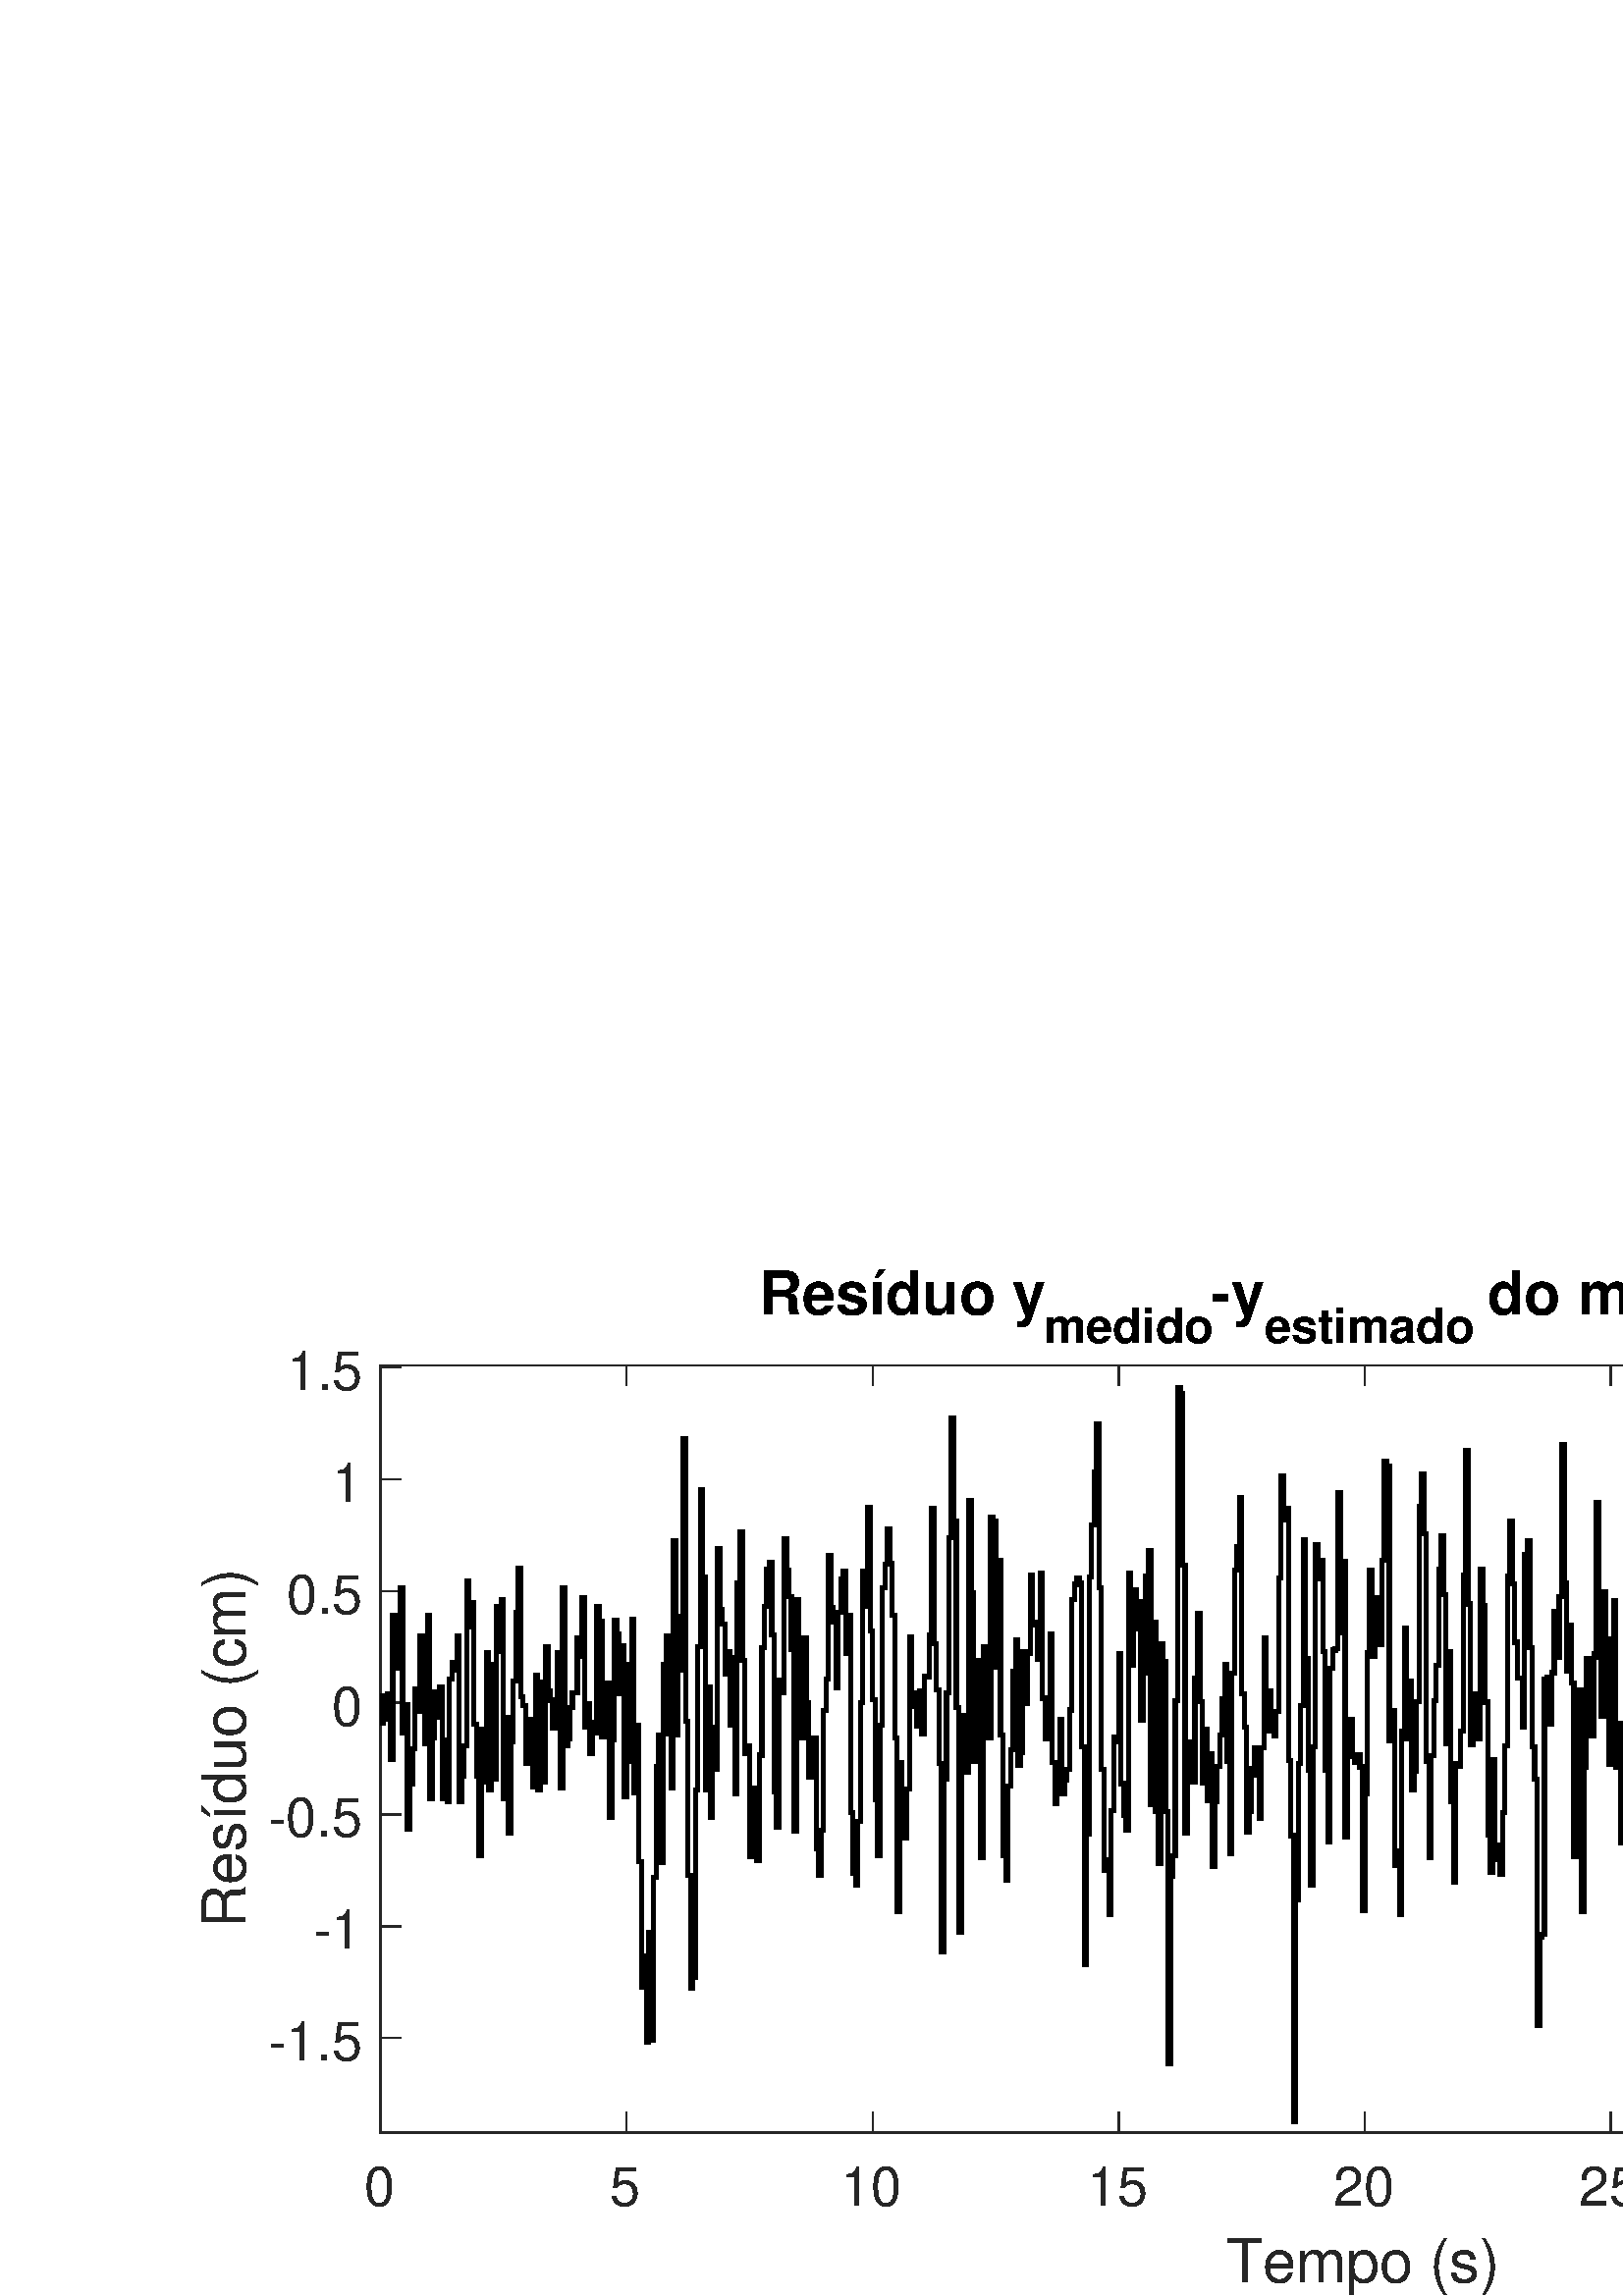 %!PS-Adobe-3.0 EPSF-3.0
%%Pages: (atend)
%%BoundingBox: 0 0 900 375
%%LanguageLevel: 3
%%EndComments
%%BeginProlog
%%BeginResource: procset (Apache XML Graphics Std ProcSet) 1.2 0
%%Version: 1.2 0
%%Copyright: (Copyright 2001-2003,2010 The Apache Software Foundation. License terms: http://www.apache.org/licenses/LICENSE-2.0)
/bd{bind def}bind def
/ld{load def}bd
/GR/grestore ld
/M/moveto ld
/LJ/setlinejoin ld
/C/curveto ld
/f/fill ld
/LW/setlinewidth ld
/GC/setgray ld
/t/show ld
/N/newpath ld
/CT/concat ld
/cp/closepath ld
/S/stroke ld
/L/lineto ld
/CC/setcmykcolor ld
/A/ashow ld
/GS/gsave ld
/RC/setrgbcolor ld
/RM/rmoveto ld
/ML/setmiterlimit ld
/re {4 2 roll M
1 index 0 rlineto
0 exch rlineto
neg 0 rlineto
cp } bd
/_ctm matrix def
/_tm matrix def
/BT { _ctm currentmatrix pop matrix _tm copy pop 0 0 moveto } bd
/ET { _ctm setmatrix } bd
/iTm { _ctm setmatrix _tm concat } bd
/Tm { _tm astore pop iTm 0 0 moveto } bd
/ux 0.0 def
/uy 0.0 def
/F {
  /Tp exch def
  /Tf exch def
  Tf findfont Tp scalefont setfont
  /cf Tf def  /cs Tp def
} bd
/ULS {currentpoint /uy exch def /ux exch def} bd
/ULE {
  /Tcx currentpoint pop def
  gsave
  newpath
  cf findfont cs scalefont dup
  /FontMatrix get 0 get /Ts exch def /FontInfo get dup
  /UnderlinePosition get Ts mul /To exch def
  /UnderlineThickness get Ts mul /Tt exch def
  ux uy To add moveto  Tcx uy To add lineto
  Tt setlinewidth stroke
  grestore
} bd
/OLE {
  /Tcx currentpoint pop def
  gsave
  newpath
  cf findfont cs scalefont dup
  /FontMatrix get 0 get /Ts exch def /FontInfo get dup
  /UnderlinePosition get Ts mul /To exch def
  /UnderlineThickness get Ts mul /Tt exch def
  ux uy To add cs add moveto Tcx uy To add cs add lineto
  Tt setlinewidth stroke
  grestore
} bd
/SOE {
  /Tcx currentpoint pop def
  gsave
  newpath
  cf findfont cs scalefont dup
  /FontMatrix get 0 get /Ts exch def /FontInfo get dup
  /UnderlinePosition get Ts mul /To exch def
  /UnderlineThickness get Ts mul /Tt exch def
  ux uy To add cs 10 mul 26 idiv add moveto Tcx uy To add cs 10 mul 26 idiv add lineto
  Tt setlinewidth stroke
  grestore
} bd
/QT {
/Y22 exch store
/X22 exch store
/Y21 exch store
/X21 exch store
currentpoint
/Y21 load 2 mul add 3 div exch
/X21 load 2 mul add 3 div exch
/X21 load 2 mul /X22 load add 3 div
/Y21 load 2 mul /Y22 load add 3 div
/X22 load /Y22 load curveto
} bd
/SSPD {
dup length /d exch dict def
{
/v exch def
/k exch def
currentpagedevice k known {
/cpdv currentpagedevice k get def
v cpdv ne {
/upd false def
/nullv v type /nulltype eq def
/nullcpdv cpdv type /nulltype eq def
nullv nullcpdv or
{
/upd true def
} {
/sametype v type cpdv type eq def
sametype {
v type /arraytype eq {
/vlen v length def
/cpdvlen cpdv length def
vlen cpdvlen eq {
0 1 vlen 1 sub {
/i exch def
/obj v i get def
/cpdobj cpdv i get def
obj cpdobj ne {
/upd true def
exit
} if
} for
} {
/upd true def
} ifelse
} {
v type /dicttype eq {
v {
/dv exch def
/dk exch def
/cpddv cpdv dk get def
dv cpddv ne {
/upd true def
exit
} if
} forall
} {
/upd true def
} ifelse
} ifelse
} if
} ifelse
upd true eq {
d k v put
} if
} if
} if
} forall
d length 0 gt {
d setpagedevice
} if
} bd
/RE { % /NewFontName [NewEncodingArray] /FontName RE -
  findfont dup length dict begin
  {
    1 index /FID ne
    {def} {pop pop} ifelse
  } forall
  /Encoding exch def
  /FontName 1 index def
  currentdict definefont pop
  end
} bind def
%%EndResource
%%BeginResource: procset (Apache XML Graphics EPS ProcSet) 1.0 0
%%Version: 1.0 0
%%Copyright: (Copyright 2002-2003 The Apache Software Foundation. License terms: http://www.apache.org/licenses/LICENSE-2.0)
/BeginEPSF { %def
/b4_Inc_state save def         % Save state for cleanup
/dict_count countdictstack def % Count objects on dict stack
/op_count count 1 sub def      % Count objects on operand stack
userdict begin                 % Push userdict on dict stack
/showpage { } def              % Redefine showpage, { } = null proc
0 setgray 0 setlinecap         % Prepare graphics state
1 setlinewidth 0 setlinejoin
10 setmiterlimit [ ] 0 setdash newpath
/languagelevel where           % If level not equal to 1 then
{pop languagelevel             % set strokeadjust and
1 ne                           % overprint to their defaults.
{false setstrokeadjust false setoverprint
} if
} if
} bd
/EndEPSF { %def
count op_count sub {pop} repeat            % Clean up stacks
countdictstack dict_count sub {end} repeat
b4_Inc_state restore
} bd
%%EndResource
%FOPBeginFontDict
%%IncludeResource: font Courier-Bold
%%IncludeResource: font Helvetica
%%IncludeResource: font Courier-BoldOblique
%%IncludeResource: font Courier-Oblique
%%IncludeResource: font Times-Roman
%%IncludeResource: font Helvetica-BoldOblique
%%IncludeResource: font Helvetica-Bold
%%IncludeResource: font Helvetica-Oblique
%%IncludeResource: font Times-BoldItalic
%%IncludeResource: font Courier
%%IncludeResource: font Times-Italic
%%IncludeResource: font Times-Bold
%%IncludeResource: font Symbol
%%IncludeResource: font ZapfDingbats
%FOPEndFontDict
%%BeginResource: encoding WinAnsiEncoding
/WinAnsiEncoding [
/.notdef /.notdef /.notdef /.notdef /.notdef
/.notdef /.notdef /.notdef /.notdef /.notdef
/.notdef /.notdef /.notdef /.notdef /.notdef
/.notdef /.notdef /.notdef /.notdef /.notdef
/.notdef /.notdef /.notdef /.notdef /.notdef
/.notdef /.notdef /.notdef /.notdef /.notdef
/.notdef /.notdef /space /exclam /quotedbl
/numbersign /dollar /percent /ampersand /quotesingle
/parenleft /parenright /asterisk /plus /comma
/hyphen /period /slash /zero /one
/two /three /four /five /six
/seven /eight /nine /colon /semicolon
/less /equal /greater /question /at
/A /B /C /D /E
/F /G /H /I /J
/K /L /M /N /O
/P /Q /R /S /T
/U /V /W /X /Y
/Z /bracketleft /backslash /bracketright /asciicircum
/underscore /quoteleft /a /b /c
/d /e /f /g /h
/i /j /k /l /m
/n /o /p /q /r
/s /t /u /v /w
/x /y /z /braceleft /bar
/braceright /asciitilde /bullet /Euro /bullet
/quotesinglbase /florin /quotedblbase /ellipsis /dagger
/daggerdbl /circumflex /perthousand /Scaron /guilsinglleft
/OE /bullet /Zcaron /bullet /bullet
/quoteleft /quoteright /quotedblleft /quotedblright /bullet
/endash /emdash /asciitilde /trademark /scaron
/guilsinglright /oe /bullet /zcaron /Ydieresis
/space /exclamdown /cent /sterling /currency
/yen /brokenbar /section /dieresis /copyright
/ordfeminine /guillemotleft /logicalnot /sfthyphen /registered
/macron /degree /plusminus /twosuperior /threesuperior
/acute /mu /paragraph /middot /cedilla
/onesuperior /ordmasculine /guillemotright /onequarter /onehalf
/threequarters /questiondown /Agrave /Aacute /Acircumflex
/Atilde /Adieresis /Aring /AE /Ccedilla
/Egrave /Eacute /Ecircumflex /Edieresis /Igrave
/Iacute /Icircumflex /Idieresis /Eth /Ntilde
/Ograve /Oacute /Ocircumflex /Otilde /Odieresis
/multiply /Oslash /Ugrave /Uacute /Ucircumflex
/Udieresis /Yacute /Thorn /germandbls /agrave
/aacute /acircumflex /atilde /adieresis /aring
/ae /ccedilla /egrave /eacute /ecircumflex
/edieresis /igrave /iacute /icircumflex /idieresis
/eth /ntilde /ograve /oacute /ocircumflex
/otilde /odieresis /divide /oslash /ugrave
/uacute /ucircumflex /udieresis /yacute /thorn
/ydieresis
] def
%%EndResource
%FOPBeginFontReencode
/Courier-Bold findfont
dup length dict begin
  {1 index /FID ne {def} {pop pop} ifelse} forall
  /Encoding WinAnsiEncoding def
  currentdict
end
/Courier-Bold exch definefont pop
/Helvetica findfont
dup length dict begin
  {1 index /FID ne {def} {pop pop} ifelse} forall
  /Encoding WinAnsiEncoding def
  currentdict
end
/Helvetica exch definefont pop
/Courier-BoldOblique findfont
dup length dict begin
  {1 index /FID ne {def} {pop pop} ifelse} forall
  /Encoding WinAnsiEncoding def
  currentdict
end
/Courier-BoldOblique exch definefont pop
/Courier-Oblique findfont
dup length dict begin
  {1 index /FID ne {def} {pop pop} ifelse} forall
  /Encoding WinAnsiEncoding def
  currentdict
end
/Courier-Oblique exch definefont pop
/Times-Roman findfont
dup length dict begin
  {1 index /FID ne {def} {pop pop} ifelse} forall
  /Encoding WinAnsiEncoding def
  currentdict
end
/Times-Roman exch definefont pop
/Helvetica-BoldOblique findfont
dup length dict begin
  {1 index /FID ne {def} {pop pop} ifelse} forall
  /Encoding WinAnsiEncoding def
  currentdict
end
/Helvetica-BoldOblique exch definefont pop
/Helvetica-Bold findfont
dup length dict begin
  {1 index /FID ne {def} {pop pop} ifelse} forall
  /Encoding WinAnsiEncoding def
  currentdict
end
/Helvetica-Bold exch definefont pop
/Helvetica-Oblique findfont
dup length dict begin
  {1 index /FID ne {def} {pop pop} ifelse} forall
  /Encoding WinAnsiEncoding def
  currentdict
end
/Helvetica-Oblique exch definefont pop
/Times-BoldItalic findfont
dup length dict begin
  {1 index /FID ne {def} {pop pop} ifelse} forall
  /Encoding WinAnsiEncoding def
  currentdict
end
/Times-BoldItalic exch definefont pop
/Courier findfont
dup length dict begin
  {1 index /FID ne {def} {pop pop} ifelse} forall
  /Encoding WinAnsiEncoding def
  currentdict
end
/Courier exch definefont pop
/Times-Italic findfont
dup length dict begin
  {1 index /FID ne {def} {pop pop} ifelse} forall
  /Encoding WinAnsiEncoding def
  currentdict
end
/Times-Italic exch definefont pop
/Times-Bold findfont
dup length dict begin
  {1 index /FID ne {def} {pop pop} ifelse} forall
  /Encoding WinAnsiEncoding def
  currentdict
end
/Times-Bold exch definefont pop
%FOPEndFontReencode
%%EndProlog
%%Page: 1 1
%%PageBoundingBox: 0 0 900 375
%%BeginPageSetup
[1 0 0 -1 0 375] CT
%%EndPageSetup
GS
[0.75 0 0 0.75 0 0] CT
1 GC
N
0 0 1200 500 re
f
GR
GS
[0.75 0 0 0.75 0 0] CT
1 GC
N
0 0 1200 500 re
f
GR
GS
[0.75 0 0 0.75 0 0] CT
1 GC
N
186 420 M
1146 420 L
1146 45 L
186 45 L
cp
f
GR
GS
[0.75 0 0 0.75 0 0] CT
0.149 GC
2 setlinecap
1 LJ
0.667 LW
N
186 420 M
1146 420 L
S
GR
GS
[0.75 0 0 0.75 0 0] CT
0.149 GC
2 setlinecap
1 LJ
0.667 LW
N
186 45 M
1146 45 L
S
GR
GS
[0.75 0 0 0.75 0 0] CT
0.149 GC
2 setlinecap
1 LJ
0.667 LW
N
186 420 M
186 410.4 L
S
GR
GS
[0.75 0 0 0.75 0 0] CT
0.149 GC
2 setlinecap
1 LJ
0.667 LW
N
306.301 420 M
306.301 410.4 L
S
GR
GS
[0.75 0 0 0.75 0 0] CT
0.149 GC
2 setlinecap
1 LJ
0.667 LW
N
426.602 420 M
426.602 410.4 L
S
GR
GS
[0.75 0 0 0.75 0 0] CT
0.149 GC
2 setlinecap
1 LJ
0.667 LW
N
546.902 420 M
546.902 410.4 L
S
GR
GS
[0.75 0 0 0.75 0 0] CT
0.149 GC
2 setlinecap
1 LJ
0.667 LW
N
667.203 420 M
667.203 410.4 L
S
GR
GS
[0.75 0 0 0.75 0 0] CT
0.149 GC
2 setlinecap
1 LJ
0.667 LW
N
787.504 420 M
787.504 410.4 L
S
GR
GS
[0.75 0 0 0.75 0 0] CT
0.149 GC
2 setlinecap
1 LJ
0.667 LW
N
907.805 420 M
907.805 410.4 L
S
GR
GS
[0.75 0 0 0.75 0 0] CT
0.149 GC
2 setlinecap
1 LJ
0.667 LW
N
1028.105 420 M
1028.105 410.4 L
S
GR
GS
[0.75 0 0 0.75 0 0] CT
0.149 GC
2 setlinecap
1 LJ
0.667 LW
N
186 45 M
186 54.6 L
S
GR
GS
[0.75 0 0 0.75 0 0] CT
0.149 GC
2 setlinecap
1 LJ
0.667 LW
N
306.301 45 M
306.301 54.6 L
S
GR
GS
[0.75 0 0 0.75 0 0] CT
0.149 GC
2 setlinecap
1 LJ
0.667 LW
N
426.602 45 M
426.602 54.6 L
S
GR
GS
[0.75 0 0 0.75 0 0] CT
0.149 GC
2 setlinecap
1 LJ
0.667 LW
N
546.902 45 M
546.902 54.6 L
S
GR
GS
[0.75 0 0 0.75 0 0] CT
0.149 GC
2 setlinecap
1 LJ
0.667 LW
N
667.203 45 M
667.203 54.6 L
S
GR
GS
[0.75 0 0 0.75 0 0] CT
0.149 GC
2 setlinecap
1 LJ
0.667 LW
N
787.504 45 M
787.504 54.6 L
S
GR
GS
[0.75 0 0 0.75 0 0] CT
0.149 GC
2 setlinecap
1 LJ
0.667 LW
N
907.805 45 M
907.805 54.6 L
S
GR
GS
[0.75 0 0 0.75 0 0] CT
0.149 GC
2 setlinecap
1 LJ
0.667 LW
N
1028.105 45 M
1028.105 54.6 L
S
GR
GS
[0.75 0 0 0.75 139.5 321] CT
0.149 GC
/Helvetica 26.667 F
GS
[1 0 0 1 0 0] CT
-8 28 moveto 
1 -1 scale
(0) t 
GR
GR
GS
[0.75 0 0 0.75 229.726 321] CT
0.149 GC
/Helvetica 26.667 F
GS
[1 0 0 1 0 0] CT
-8 28 moveto 
1 -1 scale
(5) t 
GR
GR
GS
[0.75 0 0 0.75 319.951 321] CT
0.149 GC
/Helvetica 26.667 F
GS
[1 0 0 1 0 0] CT
-15.5 28 moveto 
1 -1 scale
(10) t 
GR
GR
GS
[0.75 0 0 0.75 410.177 321] CT
0.149 GC
/Helvetica 26.667 F
GS
[1 0 0 1 0 0] CT
-15.5 28 moveto 
1 -1 scale
(15) t 
GR
GR
GS
[0.75 0 0 0.75 500.402 321] CT
0.149 GC
/Helvetica 26.667 F
GS
[1 0 0 1 0 0] CT
-15.5 28 moveto 
1 -1 scale
(20) t 
GR
GR
GS
[0.75 0 0 0.75 590.628 321] CT
0.149 GC
/Helvetica 26.667 F
GS
[1 0 0 1 0 0] CT
-15.5 28 moveto 
1 -1 scale
(25) t 
GR
GR
GS
[0.75 0 0 0.75 680.853 321] CT
0.149 GC
/Helvetica 26.667 F
GS
[1 0 0 1 0 0] CT
-15.5 28 moveto 
1 -1 scale
(30) t 
GR
GR
GS
[0.75 0 0 0.75 771.079 321] CT
0.149 GC
/Helvetica 26.667 F
GS
[1 0 0 1 0 0] CT
-15.5 28 moveto 
1 -1 scale
(35) t 
GR
GR
GS
[0.75 0 0 0.75 499.5 347.5] CT
0.149 GC
/Helvetica 29.333 F
GS
[1 0 0 1 0 0] CT
-66.5 30 moveto 
1 -1 scale
(Tempo \(s\)) t 
GR
GR
GS
[0.75 0 0 0.75 0 0] CT
0.149 GC
2 setlinecap
1 LJ
0.667 LW
N
186 420 M
186 45 L
S
GR
GS
[0.75 0 0 0.75 0 0] CT
0.149 GC
2 setlinecap
1 LJ
0.667 LW
N
1146 420 M
1146 45 L
S
GR
GS
[0.75 0 0 0.75 0 0] CT
0.149 GC
2 setlinecap
1 LJ
0.667 LW
N
186 373.857 M
195.6 373.857 L
S
GR
GS
[0.75 0 0 0.75 0 0] CT
0.149 GC
2 setlinecap
1 LJ
0.667 LW
N
186 319.214 M
195.6 319.214 L
S
GR
GS
[0.75 0 0 0.75 0 0] CT
0.149 GC
2 setlinecap
1 LJ
0.667 LW
N
186 264.572 M
195.6 264.572 L
S
GR
GS
[0.75 0 0 0.75 0 0] CT
0.149 GC
2 setlinecap
1 LJ
0.667 LW
N
186 209.929 M
195.6 209.929 L
S
GR
GS
[0.75 0 0 0.75 0 0] CT
0.149 GC
2 setlinecap
1 LJ
0.667 LW
N
186 155.286 M
195.6 155.286 L
S
GR
GS
[0.75 0 0 0.75 0 0] CT
0.149 GC
2 setlinecap
1 LJ
0.667 LW
N
186 100.643 M
195.6 100.643 L
S
GR
GS
[0.75 0 0 0.75 0 0] CT
0.149 GC
2 setlinecap
1 LJ
0.667 LW
N
186 46 M
195.6 46 L
S
GR
GS
[0.75 0 0 0.75 0 0] CT
0.149 GC
2 setlinecap
1 LJ
0.667 LW
N
1146 373.857 M
1136.4 373.857 L
S
GR
GS
[0.75 0 0 0.75 0 0] CT
0.149 GC
2 setlinecap
1 LJ
0.667 LW
N
1146 319.214 M
1136.4 319.214 L
S
GR
GS
[0.75 0 0 0.75 0 0] CT
0.149 GC
2 setlinecap
1 LJ
0.667 LW
N
1146 264.572 M
1136.4 264.572 L
S
GR
GS
[0.75 0 0 0.75 0 0] CT
0.149 GC
2 setlinecap
1 LJ
0.667 LW
N
1146 209.929 M
1136.4 209.929 L
S
GR
GS
[0.75 0 0 0.75 0 0] CT
0.149 GC
2 setlinecap
1 LJ
0.667 LW
N
1146 155.286 M
1136.4 155.286 L
S
GR
GS
[0.75 0 0 0.75 0 0] CT
0.149 GC
2 setlinecap
1 LJ
0.667 LW
N
1146 100.643 M
1136.4 100.643 L
S
GR
GS
[0.75 0 0 0.75 0 0] CT
0.149 GC
2 setlinecap
1 LJ
0.667 LW
N
1146 46 M
1136.4 46 L
S
GR
GS
[0.75 0 0 0.75 133.5 280.393] CT
0.149 GC
/Helvetica 26.667 F
GS
[1 0 0 1 0 0] CT
-47 11 moveto 
1 -1 scale
(-1.5) t 
GR
GR
GS
[0.75 0 0 0.75 133.5 239.411] CT
0.149 GC
/Helvetica 26.667 F
GS
[1 0 0 1 0 0] CT
-25 11 moveto 
1 -1 scale
(-1) t 
GR
GR
GS
[0.75 0 0 0.75 133.5 198.429] CT
0.149 GC
/Helvetica 26.667 F
GS
[1 0 0 1 0 0] CT
-47 11 moveto 
1 -1 scale
(-0.5) t 
GR
GR
GS
[0.75 0 0 0.75 133.5 157.446] CT
0.149 GC
/Helvetica 26.667 F
GS
[1 0 0 1 0 0] CT
-16 11 moveto 
1 -1 scale
(0) t 
GR
GR
GS
[0.75 0 0 0.75 133.5 116.464] CT
0.149 GC
/Helvetica 26.667 F
GS
[1 0 0 1 0 0] CT
-38 11 moveto 
1 -1 scale
(0.5) t 
GR
GR
GS
[0.75 0 0 0.75 133.5 75.482] CT
0.149 GC
/Helvetica 26.667 F
GS
[1 0 0 1 0 0] CT
-16 11 moveto 
1 -1 scale
(1) t 
GR
GR
GS
[0.75 0 0 0.75 133.5 34.5] CT
0.149 GC
/Helvetica 26.667 F
GS
[1 0 0 1 0 0] CT
-38 11 moveto 
1 -1 scale
(1.5) t 
GR
GR
GS
[0 -0.75 0.75 0 95.25 174.375] CT
0.149 GC
/Helvetica 29.333 F
GS
[1 0 0 1 0 0] CT
-87.5 -7 moveto 
1 -1 scale
(Res\355duo \(cm\)) t 
GR
GR
GS
[0.75 0 0 0.75 278.25 15] CT
/Helvetica-Bold 29.333 F
GS
[1 0 0 1 0 0] CT
0 0 moveto 
1 -1 scale
(Res\355duo y) t 
GR
GR
GS
[0.75 0 0 0.75 382.5 25.5] CT
/Helvetica-Bold 23.467 F
GS
[1 0 0 1 0 0] CT
0 0 moveto 
1 -1 scale
(medido) t 
GR
GR
GS
[0.75 0 0 0.75 444 15] CT
/Helvetica-Bold 29.333 F
GS
[1 0 0 1 0 0] CT
0 0 moveto 
1 -1 scale
(-y) t 
GR
GR
GS
[0.75 0 0 0.75 463.5 25.5] CT
/Helvetica-Bold 23.467 F
GS
[1 0 0 1 0 0] CT
0 0 moveto 
1 -1 scale
(estimado) t 
GR
GR
GS
[0.75 0 0 0.75 539.25 15] CT
/Helvetica-Bold 29.333 F
GS
[1 0 0 1 0 0] CT
0 0 moveto 
1 -1 scale
( do modelo ARX2) t 
GR
GR
GS
[0.75 0 0 0.75 0 0] CT
10.0 ML
2 LW
N
186 219.856 M
187.203 219.856 L
187.203 206.534 L
188.406 206.534 L
188.406 217.767 L
189.609 217.767 L
189.609 205.751 L
190.812 205.751 L
190.812 237.661 L
192.015 237.661 L
192.015 166.935 L
193.218 166.935 L
193.218 193.153 L
194.421 193.153 L
194.421 192.608 L
195.624 192.608 L
195.624 153.902 L
196.827 153.902 L
196.827 224.704 L
198.03 224.704 L
198.03 210.925 L
199.233 210.925 L
199.233 271.518 L
200.436 271.518 L
200.436 249.762 L
201.639 249.762 L
201.639 232.237 L
202.842 232.237 L
202.842 203.016 L
204.045 203.016 L
204.045 214.109 L
205.248 214.109 L
205.248 177.002 L
206.451 177.002 L
206.451 189.78 L
207.654 189.78 L
207.654 229.753 L
208.857 229.753 L
208.857 167.041 L
210.06 167.041 L
210.06 256.834 L
211.263 256.834 L
211.263 227.012 L
212.466 227.012 L
212.466 204.481 L
213.669 204.481 L
213.669 217.053 L
214.872 217.053 L
214.872 202.322 L
216.075 202.322 L
216.075 256.891 L
217.278 256.891 L
217.278 227.932 L
218.481 227.932 L
218.481 258.512 L
219.684 258.512 L
219.684 198.271 L
220.887 198.271 L
220.887 190.332 L
222.09 190.332 L
222.09 193.92 L
223.293 193.92 L
223.293 177.097 L
224.496 177.097 L
224.496 258.095 L
225.699 258.095 L
225.699 245.741 L
226.902 245.741 L
226.902 230.766 L
228.105 230.766 L
228.105 150.524 L
229.308 150.524 L
229.308 172.695 L
230.511 172.695 L
230.511 160.981 L
231.714 160.981 L
231.714 220.522 L
232.917 220.522 L
232.917 246.004 L
234.12 246.004 L
234.12 284.829 L
235.323 284.829 L
235.323 222.806 L
236.526 222.806 L
236.526 248.876 L
237.729 248.876 L
237.729 185.477 L
238.932 185.477 L
238.932 252.364 L
240.135 252.364 L
240.135 191.072 L
241.338 191.072 L
241.338 247.204 L
242.541 247.204 L
242.541 162.856 L
243.744 162.856 L
243.744 184.769 L
244.947 184.769 L
244.947 159.422 L
246.15 159.422 L
246.15 257.04 L
247.353 257.04 L
247.353 216.88 L
248.556 216.88 L
248.556 273.655 L
249.759 273.655 L
249.759 229.221 L
250.962 229.221 L
250.962 199.19 L
252.165 199.19 L
252.165 165.517 L
253.368 165.517 L
253.368 144.134 L
254.571 144.134 L
254.571 207.013 L
255.774 207.013 L
255.774 211.323 L
256.977 211.323 L
256.977 239.751 L
258.18 239.751 L
258.18 238.347 L
259.383 238.347 L
259.383 217.98 L
260.586 217.98 L
260.586 251.236 L
261.789 251.236 L
261.789 196.677 L
262.992 196.677 L
262.992 252.615 L
264.195 252.615 L
264.195 199.945 L
265.398 199.945 L
265.398 248.595 L
266.602 248.595 L
266.602 182.307 L
267.805 182.307 L
267.805 203.968 L
269.008 203.968 L
269.008 208.615 L
270.211 208.615 L
270.211 222.425 L
271.414 222.425 L
271.414 216.608 L
272.617 216.608 L
272.617 185.479 L
273.82 185.479 L
273.82 251.326 L
275.023 251.326 L
275.023 153.726 L
276.226 153.726 L
276.226 230.889 L
277.429 230.889 L
277.429 227.574 L
278.632 227.574 L
278.632 212.102 L
279.835 212.102 L
279.835 204.969 L
281.038 204.969 L
281.038 205.046 L
282.241 205.046 L
282.241 178.193 L
283.444 178.193 L
283.444 187.423 L
284.647 187.423 L
284.647 158.291 L
285.85 158.291 L
285.85 221.917 L
287.053 221.917 L
287.053 210.477 L
288.256 210.477 L
288.256 234.657 L
289.459 234.657 L
289.459 219.617 L
290.662 219.617 L
290.662 224.46 L
291.865 224.46 L
291.865 162.851 L
293.068 162.851 L
293.068 170.055 L
294.271 170.055 L
294.271 226.752 L
295.474 226.752 L
295.474 221.936 L
296.677 221.936 L
296.677 200.225 L
297.88 200.225 L
297.88 266.092 L
299.083 266.092 L
299.083 227.829 L
300.286 227.829 L
300.286 169.513 L
301.489 169.513 L
301.489 176.266 L
302.692 176.266 L
302.692 205.467 L
303.895 205.467 L
303.895 181.832 L
305.098 181.832 L
305.098 255.71 L
306.301 255.71 L
306.301 238.673 L
307.504 238.673 L
307.504 191.161 L
308.707 191.161 L
308.707 169.154 L
309.91 169.154 L
309.91 253.748 L
311.113 253.748 L
311.113 220.742 L
312.316 220.742 L
312.316 287.593 L
313.519 287.593 L
313.519 349.1 L
314.722 349.1 L
314.722 333.482 L
315.925 333.482 L
315.925 375.65 L
317.128 375.65 L
317.128 322.144 L
318.331 322.144 L
318.331 374.704 L
319.534 374.704 L
319.534 295.175 L
320.737 295.175 L
320.737 240.912 L
321.94 240.912 L
321.94 225.774 L
323.143 225.774 L
323.143 288.152 L
324.346 288.152 L
324.346 191.212 L
325.549 191.212 L
325.549 177.304 L
326.752 177.304 L
326.752 225.337 L
327.955 225.337 L
327.955 251.73 L
329.158 251.73 L
329.158 130.518 L
330.361 130.518 L
330.361 225.73 L
331.564 225.73 L
331.564 193.852 L
332.767 193.852 L
332.767 167.74 L
333.97 167.74 L
333.97 80.626 L
335.173 80.626 L
335.173 218.98 L
336.376 218.98 L
336.376 294.279 L
337.579 294.279 L
337.579 349.432 L
338.782 349.432 L
338.782 344.238 L
339.985 344.238 L
339.985 252.629 L
341.188 252.629 L
341.188 182.604 L
342.391 182.604 L
342.391 105.503 L
343.594 105.503 L
343.594 148.676 L
344.797 148.676 L
344.797 252.494 L
346 252.494 L
346 202.037 L
347.203 202.037 L
347.203 265.869 L
348.406 265.869 L
348.406 222.055 L
349.609 222.055 L
349.609 242.442 L
350.812 242.442 L
350.812 134.617 L
352.015 134.617 L
352.015 164.265 L
353.218 164.265 L
353.218 171.54 L
354.421 171.54 L
354.421 195.823 L
355.624 195.823 L
355.624 184.709 L
356.827 184.709 L
356.827 220.902 L
358.03 220.902 L
358.03 187.635 L
359.233 187.635 L
359.233 254.254 L
360.436 254.254 L
360.436 151.183 L
361.639 151.183 L
361.639 126.294 L
362.842 126.294 L
362.842 189.003 L
364.045 189.003 L
364.045 234.946 L
365.248 234.946 L
365.248 231.146 L
366.451 231.146 L
366.451 285.116 L
367.654 285.116 L
367.654 251.589 L
368.857 251.589 L
368.857 263.487 L
370.06 263.487 L
370.06 287.182 L
371.263 287.182 L
371.263 235.518 L
372.466 235.518 L
372.466 182.771 L
373.669 182.771 L
373.669 162.621 L
374.872 162.621 L
374.872 144.505 L
376.075 144.505 L
376.075 141.211 L
377.278 141.211 L
377.278 176.742 L
378.481 176.742 L
378.481 253.318 L
379.684 253.318 L
379.684 270.56 L
380.887 270.56 L
380.887 198.785 L
382.09 198.785 L
382.09 204.915 L
383.293 204.915 L
383.293 129.787 L
384.496 129.787 L
384.496 145.199 L
385.699 145.199 L
385.699 158.167 L
386.902 158.167 L
386.902 183.86 L
388.105 183.86 L
388.105 272.822 L
389.308 272.822 L
389.308 159.445 L
390.511 159.445 L
390.511 198.557 L
391.714 198.557 L
391.714 227.178 L
392.917 227.178 L
392.917 177.986 L
394.12 177.986 L
394.12 210.117 L
395.323 210.117 L
395.323 246.175 L
396.526 246.175 L
396.526 243.205 L
397.729 243.205 L
397.729 227.372 L
398.932 227.372 L
398.932 281.093 L
400.135 281.093 L
400.135 294.231 L
401.338 294.231 L
401.338 272.084 L
402.541 272.084 L
402.541 213.844 L
403.744 213.844 L
403.744 198.488 L
404.947 198.488 L
404.947 137.705 L
406.15 137.705 L
406.15 163.289 L
407.353 163.289 L
407.353 170.442 L
408.556 170.442 L
408.556 202.4 L
409.759 202.4 L
409.759 165.807 L
410.962 165.807 L
410.962 149.451 L
412.165 149.451 L
412.165 145.765 L
413.368 145.765 L
413.368 185.714 L
414.571 185.714 L
414.571 166.951 L
415.774 166.951 L
415.774 263.626 L
416.977 263.626 L
416.977 293.14 L
418.18 293.14 L
418.18 299.207 L
419.383 299.207 L
419.383 268.067 L
420.586 268.067 L
420.586 209.662 L
421.789 209.662 L
421.789 145.712 L
422.992 145.712 L
422.992 162.913 L
424.195 162.913 L
424.195 114.336 L
425.398 114.336 L
425.398 174.991 L
426.602 174.991 L
426.602 208.483 L
427.805 208.483 L
427.805 257.497 L
429.008 257.497 L
429.008 284.653 L
430.211 284.653 L
430.211 220.681 L
431.414 220.681 L
431.414 153.666 L
432.617 153.666 L
432.617 142.359 L
433.82 142.359 L
433.82 124.864 L
435.023 124.864 L
435.023 141.494 L
436.226 141.494 L
436.226 167.182 L
437.429 167.182 L
437.429 227.116 L
438.632 227.116 L
438.632 312.085 L
439.835 312.085 L
439.835 239.336 L
441.038 239.336 L
441.038 263.903 L
442.241 263.903 L
442.241 276.266 L
443.444 276.266 L
443.444 251.993 L
444.647 251.993 L
444.647 177.529 L
445.85 177.529 L
445.85 211.78 L
447.053 211.78 L
447.053 205.021 L
448.256 205.021 L
448.256 221.082 L
449.459 221.082 L
449.459 204.237 L
450.662 204.237 L
450.662 224.954 L
451.865 224.954 L
451.865 197.073 L
453.068 197.073 L
453.068 197.336 L
454.271 197.336 L
454.271 176.906 L
455.474 176.906 L
455.474 114.779 L
456.677 114.779 L
456.677 180.937 L
457.88 180.937 L
457.88 203.72 L
459.083 203.72 L
459.083 239.604 L
460.286 239.604 L
460.286 331.567 L
461.489 331.567 L
461.489 247.033 L
462.692 247.033 L
462.692 205.203 L
463.895 205.203 L
463.895 129.185 L
465.098 129.185 L
465.098 70.852 L
466.301 70.852 L
466.301 121.083 L
467.504 121.083 L
467.504 212.427 L
468.707 212.427 L
468.707 322.319 L
469.91 322.319 L
469.91 223.454 L
471.113 223.454 L
471.113 216.225 L
472.316 216.225 L
472.316 244.051 L
473.519 244.051 L
473.519 111.116 L
474.722 111.116 L
474.722 156.181 L
475.925 156.181 L
475.925 238.835 L
477.128 238.835 L
477.128 189.124 L
478.331 189.124 L
478.331 201.413 L
479.534 201.413 L
479.534 285.643 L
480.737 285.643 L
480.737 182.419 L
481.94 182.419 L
481.94 219.757 L
483.143 219.757 L
483.143 227.301 L
484.346 227.301 L
484.346 119.324 L
485.549 119.324 L
485.549 121.227 L
486.752 121.227 L
486.752 192.402 L
487.955 192.402 L
487.955 140.447 L
489.158 140.447 L
489.158 225.826 L
490.361 225.826 L
490.361 284.702 L
491.564 284.702 L
491.564 296.904 L
492.767 296.904 L
492.767 250.449 L
493.97 250.449 L
493.97 232.781 L
495.173 232.781 L
495.173 194.705 L
496.376 194.705 L
496.376 178.996 L
497.579 178.996 L
497.579 240.46 L
498.782 240.46 L
498.782 234.233 L
499.985 234.233 L
499.985 184.889 L
501.188 184.889 L
501.188 210.369 L
502.391 210.369 L
502.391 185.699 L
503.594 185.699 L
503.594 147.445 L
504.797 147.445 L
504.797 170.351 L
506 170.351 L
506 172.052 L
507.203 172.052 L
507.203 188.715 L
508.406 188.715 L
508.406 146.475 L
509.609 146.475 L
509.609 207.698 L
510.812 207.698 L
510.812 227.644 L
512.015 227.644 L
512.015 222.338 L
513.218 222.338 L
513.218 176.083 L
514.421 176.083 L
514.421 239.083 L
515.624 239.083 L
515.624 259.198 L
516.827 259.198 L
516.827 251.348 L
518.03 251.348 L
518.03 218.104 L
519.233 218.104 L
519.233 254.428 L
520.436 254.428 L
520.436 247.808 L
521.639 247.808 L
521.639 242.629 L
522.842 242.629 L
522.842 213.413 L
524.045 213.413 L
524.045 159.283 L
525.248 159.283 L
525.248 152.014 L
526.451 152.014 L
526.451 148.919 L
527.654 148.919 L
527.654 151.276 L
528.857 151.276 L
528.857 231.279 L
530.06 231.279 L
530.06 337.925 L
531.263 337.925 L
531.263 274.028 L
532.466 274.028 L
532.466 148.344 L
533.669 148.344 L
533.669 122.861 L
534.872 122.861 L
534.872 97.03 L
536.075 97.03 L
536.075 73.631 L
537.278 73.631 L
537.278 153.503 L
538.481 153.503 L
538.481 242.564 L
539.684 242.564 L
539.684 291.853 L
540.887 291.853 L
540.887 286.716 L
542.09 286.716 L
542.09 313.688 L
543.293 313.688 L
543.293 262.807 L
544.496 262.807 L
544.496 226.562 L
545.699 226.562 L
545.699 228.961 L
546.902 228.961 L
546.902 185.794 L
548.105 185.794 L
548.105 249.439 L
549.308 249.439 L
549.308 265.219 L
550.511 265.219 L
550.511 272.382 L
551.714 272.382 L
551.714 146.413 L
552.917 146.413 L
552.917 191.341 L
554.12 191.341 L
554.12 154.627 L
555.323 154.627 L
555.323 173.724 L
556.526 173.724 L
556.526 160.642 L
557.729 160.642 L
557.729 218.369 L
558.932 218.369 L
558.932 195.529 L
560.135 195.529 L
560.135 148.074 L
561.338 148.074 L
561.338 135.314 L
562.541 135.314 L
562.541 259.766 L
563.744 259.766 L
563.744 170.58 L
564.947 170.58 L
564.947 263.319 L
566.15 263.319 L
566.15 288.34 L
567.353 288.34 L
567.353 181.123 L
568.556 181.123 L
568.556 189.665 L
569.759 189.665 L
569.759 262.997 L
570.962 262.997 L
570.962 386.543 L
572.165 386.543 L
572.165 294.568 L
573.368 294.568 L
573.368 284.824 L
574.571 284.824 L
574.571 208.896 L
575.774 208.896 L
575.774 55.929 L
576.977 55.929 L
576.977 58.766 L
578.18 58.766 L
578.18 142.738 L
579.383 142.738 L
579.383 273.766 L
580.586 273.766 L
580.586 241.881 L
581.789 241.881 L
581.789 229.184 L
582.992 229.184 L
582.992 248.742 L
584.195 248.742 L
584.195 197.77 L
585.398 197.77 L
585.398 166.387 L
586.602 166.387 L
586.602 209.253 L
587.805 209.253 L
587.805 249.112 L
589.008 249.112 L
589.008 222.821 L
590.211 222.821 L
590.211 257.859 L
591.414 257.859 L
591.414 234.886 L
592.617 234.886 L
592.617 290.04 L
593.82 290.04 L
593.82 258.067 L
595.023 258.067 L
595.023 241.205 L
596.226 241.205 L
596.226 225.597 L
597.429 225.597 L
597.429 207.838 L
598.632 207.838 L
598.632 191.009 L
599.835 191.009 L
599.835 238.571 L
601.038 238.571 L
601.038 283.777 L
602.241 283.777 L
602.241 195.243 L
603.444 195.243 L
603.444 145.019 L
604.647 145.019 L
604.647 133.523 L
605.85 133.523 L
605.85 109.652 L
607.053 109.652 L
607.053 205.46 L
608.256 205.46 L
608.256 221.808 L
609.459 221.808 L
609.459 272.992 L
610.662 272.992 L
610.662 263.156 L
611.865 263.156 L
611.865 242.2 L
613.068 242.2 L
613.068 232.097 L
614.271 232.097 L
614.271 245.172 L
615.474 245.172 L
615.474 266.317 L
616.677 266.317 L
616.677 231.851 L
617.88 231.851 L
617.88 178.215 L
619.083 178.215 L
619.083 223.923 L
620.286 223.923 L
620.286 204.158 L
621.489 204.158 L
621.489 217.924 L
622.692 217.924 L
622.692 225.9 L
623.895 225.9 L
623.895 214.078 L
625.098 214.078 L
625.098 149.016 L
626.301 149.016 L
626.301 98.898 L
627.504 98.898 L
627.504 120.3 L
628.707 120.3 L
628.707 115.043 L
629.91 115.043 L
629.91 238.176 L
631.113 238.176 L
631.113 274.876 L
632.316 274.876 L
632.316 414.536 L
633.519 414.536 L
633.519 306.044 L
634.722 306.044 L
634.722 239.45 L
635.925 239.45 L
635.925 211.305 L
637.128 211.305 L
637.128 130.125 L
638.331 130.125 L
638.331 188.369 L
639.534 188.369 L
639.534 243.093 L
640.737 243.093 L
640.737 299.042 L
641.94 299.042 L
641.94 231.577 L
643.143 231.577 L
643.143 132.398 L
644.346 132.398 L
644.346 149.197 L
645.549 149.197 L
645.549 140.08 L
646.752 140.08 L
646.752 184.903 L
647.955 184.903 L
647.955 242.937 L
649.158 242.937 L
649.158 278.098 L
650.361 278.098 L
650.361 192.934 L
651.564 192.934 L
651.564 184.173 L
652.767 184.173 L
652.767 183.595 L
653.97 183.595 L
653.97 107.152 L
655.173 107.152 L
655.173 175.487 L
656.376 175.487 L
656.376 140.576 L
657.579 140.576 L
657.579 275.795 L
658.782 275.795 L
658.782 230.999 L
659.985 230.999 L
659.985 218.17 L
661.188 218.17 L
661.188 236.259 L
662.391 236.259 L
662.391 239.07 L
663.594 239.07 L
663.594 235.535 L
664.797 235.535 L
664.797 241.308 L
666 241.308 L
666 311.463 L
667.203 311.463 L
667.203 254.486 L
668.406 254.486 L
668.406 185.267 L
669.609 185.267 L
669.609 144.909 L
670.812 144.909 L
670.812 187.447 L
672.015 187.447 L
672.015 158.621 L
673.218 158.621 L
673.218 161.054 L
674.421 161.054 L
674.421 181.416 L
675.624 181.416 L
675.624 140.229 L
676.827 140.229 L
676.827 91.762 L
678.03 91.762 L
678.03 94.01 L
679.233 94.01 L
679.233 228.577 L
680.436 228.577 L
680.436 213.924 L
681.639 213.924 L
681.639 289.518 L
682.842 289.518 L
682.842 282.143 L
684.045 282.143 L
684.045 313.328 L
685.248 313.328 L
685.248 223.707 L
686.451 223.707 L
686.451 173.439 L
687.654 173.439 L
687.654 227.685 L
688.857 227.685 L
688.857 199.254 L
690.06 199.254 L
690.06 252.583 L
691.263 252.583 L
691.263 243.244 L
692.466 243.244 L
692.466 209.37 L
693.669 209.37 L
693.669 113.758 L
694.872 113.758 L
694.872 98.213 L
696.075 98.213 L
696.075 127.181 L
697.278 127.181 L
697.278 238.771 L
698.481 238.771 L
698.481 285.503 L
699.684 285.503 L
699.684 235.895 L
700.887 235.895 L
700.887 208.978 L
702.09 208.978 L
702.09 191.774 L
703.293 191.774 L
703.293 144.547 L
704.496 144.547 L
704.496 128.307 L
705.699 128.307 L
705.699 157.074 L
706.902 157.074 L
706.902 230.106 L
708.105 230.106 L
708.105 184.908 L
709.308 184.908 L
709.308 258.217 L
710.511 258.217 L
710.511 297.615 L
711.714 297.615 L
711.714 239.697 L
712.917 239.697 L
712.917 241.137 L
714.12 241.137 L
714.12 223.645 L
715.323 223.645 L
715.323 147.524 L
716.526 147.524 L
716.526 86.503 L
717.729 86.503 L
717.729 161.631 L
718.932 161.631 L
718.932 230.339 L
720.135 230.339 L
720.135 225.045 L
721.338 225.045 L
721.338 205.331 L
722.541 205.331 L
722.541 227.425 L
723.744 227.425 L
723.744 144.436 L
724.947 144.436 L
724.947 162.255 L
726.15 162.255 L
726.15 209.638 L
727.353 209.638 L
727.353 274.418 L
728.556 274.418 L
728.556 292.739 L
729.759 292.739 L
729.759 237.925 L
730.962 237.925 L
730.962 279.487 L
732.165 279.487 L
732.165 286.827 L
733.368 286.827 L
733.368 293.85 L
734.571 293.85 L
734.571 263.578 L
735.774 263.578 L
735.774 230.907 L
736.977 230.907 L
736.977 148.093 L
738.18 148.093 L
738.18 121.057 L
739.383 121.057 L
739.383 151.748 L
740.586 151.748 L
740.586 180.302 L
741.789 180.302 L
741.789 198.014 L
742.992 198.014 L
742.992 197.99 L
744.195 197.99 L
744.195 221.783 L
745.398 221.783 L
745.398 137.286 L
746.602 137.286 L
746.602 130.588 L
747.805 130.588 L
747.805 182.923 L
749.008 182.923 L
749.008 231.581 L
750.211 231.581 L
750.211 247.48 L
751.414 247.48 L
751.414 367.573 L
752.617 367.573 L
752.617 324.53 L
753.82 324.53 L
753.82 323.319 L
755.023 323.319 L
755.023 198.396 L
756.226 198.396 L
756.226 197.298 L
757.429 197.298 L
757.429 220.132 L
758.632 220.132 L
758.632 195.218 L
759.835 195.218 L
759.835 165.257 L
761.038 165.257 L
761.038 187.937 L
762.241 187.937 L
762.241 157.826 L
763.444 157.826 L
763.444 83.522 L
764.647 83.522 L
764.647 151.331 L
765.85 151.331 L
765.85 194.254 L
767.053 194.254 L
767.053 172.087 L
768.256 172.087 L
768.256 200.119 L
769.459 200.119 L
769.459 285.252 L
770.662 285.252 L
770.662 238.547 L
771.865 238.547 L
771.865 203.849 L
773.068 203.849 L
773.068 311.839 L
774.271 311.839 L
774.271 241.582 L
775.474 241.582 L
775.474 188.517 L
776.677 188.517 L
776.677 204.662 L
777.88 204.662 L
777.88 226.235 L
779.083 226.235 L
779.083 186.07 L
780.286 186.07 L
780.286 112.044 L
781.489 112.044 L
781.489 187.668 L
782.692 187.668 L
782.692 216.407 L
783.895 216.407 L
783.895 155.791 L
785.098 155.791 L
785.098 178.561 L
786.301 178.561 L
786.301 239.921 L
787.504 239.921 L
787.504 204.133 L
788.707 204.133 L
788.707 160.168 L
789.91 160.168 L
789.91 241.398 L
791.113 241.398 L
791.113 220.071 L
792.316 220.071 L
792.316 278.659 L
793.519 278.659 L
793.519 245.282 L
794.722 245.282 L
794.722 264.714 L
795.925 264.714 L
795.925 208.238 L
797.128 208.238 L
797.128 236.321 L
798.331 236.321 L
798.331 172.044 L
799.534 172.044 L
799.534 214.902 L
800.737 214.902 L
800.737 192.511 L
801.94 192.511 L
801.94 177.201 L
803.143 177.201 L
803.143 149.889 L
804.346 149.889 L
804.346 198.468 L
805.549 198.468 L
805.549 184.675 L
806.752 184.675 L
806.752 232.357 L
807.955 232.357 L
807.955 258.62 L
809.158 258.62 L
809.158 218.193 L
810.361 218.193 L
810.361 225.712 L
811.564 225.712 L
811.564 187.321 L
812.767 187.321 L
812.767 232.29 L
813.97 232.29 L
813.97 230.768 L
815.173 230.768 L
815.173 264.669 L
816.376 264.669 L
816.376 224.489 L
817.579 224.489 L
817.579 163.514 L
818.782 163.514 L
818.782 198.319 L
819.985 198.319 L
819.985 199.681 L
821.188 199.681 L
821.188 199.774 L
822.391 199.774 L
822.391 240.567 L
823.594 240.567 L
823.594 275.882 L
824.797 275.882 L
824.797 237.509 L
826 237.509 L
826 211.768 L
827.203 211.768 L
827.203 204.62 L
828.406 204.62 L
828.406 195.291 L
829.609 195.291 L
829.609 253.071 L
830.812 253.071 L
830.812 210.693 L
832.015 210.693 L
832.015 246.397 L
833.218 246.397 L
833.218 251.589 L
834.421 251.589 L
834.421 223.823 L
835.624 223.823 L
835.624 242.931 L
836.827 242.931 L
836.827 252.026 L
838.03 252.026 L
838.03 222.701 L
839.233 222.701 L
839.233 146.729 L
840.436 146.729 L
840.436 188.129 L
841.639 188.129 L
841.639 176.425 L
842.842 176.425 L
842.842 112.629 L
844.045 112.629 L
844.045 110.295 L
845.248 110.295 L
845.248 219.49 L
846.451 219.49 L
846.451 235.487 L
847.654 235.487 L
847.654 274.526 L
848.857 274.526 L
848.857 294.638 L
850.06 294.638 L
850.06 314.121 L
851.263 314.121 L
851.263 228.464 L
852.466 228.464 L
852.466 116.03 L
853.669 116.03 L
853.669 192.714 L
854.872 192.714 L
854.872 171.568 L
856.075 171.568 L
856.075 271.332 L
857.278 271.332 L
857.278 173.598 L
858.481 173.598 L
858.481 229.291 L
859.684 229.291 L
859.684 144.284 L
860.887 144.284 L
860.887 114.429 L
862.09 114.429 L
862.09 128.676 L
863.293 128.676 L
863.293 259.592 L
864.496 259.592 L
864.496 304.874 L
865.699 304.874 L
865.699 281.408 L
866.902 281.408 L
866.902 176.37 L
868.105 176.37 L
868.105 109.624 L
869.308 109.624 L
869.308 120.909 L
870.511 120.909 L
870.511 94.087 L
871.714 94.087 L
871.714 205.071 L
872.917 205.071 L
872.917 201.748 L
874.12 201.748 L
874.12 242.52 L
875.323 242.52 L
875.323 201.909 L
876.526 201.909 L
876.526 233.548 L
877.729 233.548 L
877.729 246.381 L
878.932 246.381 L
878.932 249.97 L
880.135 249.97 L
880.135 227.599 L
881.338 227.599 L
881.338 186.919 L
882.541 186.919 L
882.541 149.863 L
883.744 149.863 L
883.744 119.418 L
884.947 119.418 L
884.947 207.012 L
886.15 207.012 L
886.15 228.909 L
887.353 228.909 L
887.353 168.712 L
888.556 168.712 L
888.556 186.373 L
889.759 186.373 L
889.759 174.026 L
890.962 174.026 L
890.962 153.025 L
892.165 153.025 L
892.165 156.681 L
893.368 156.681 L
893.368 239.089 L
894.571 239.089 L
894.571 256.832 L
895.774 256.832 L
895.774 305.353 L
896.977 305.353 L
896.977 240.073 L
898.18 240.073 L
898.18 270.15 L
899.383 270.15 L
899.383 267.881 L
900.586 267.881 L
900.586 184.484 L
901.789 184.484 L
901.789 200.242 L
902.992 200.242 L
902.992 162.952 L
904.195 162.952 L
904.195 165.671 L
905.398 165.671 L
905.398 172.542 L
906.602 172.542 L
906.602 212.329 L
907.805 212.329 L
907.805 233.858 L
909.008 233.858 L
909.008 248.019 L
910.211 248.019 L
910.211 129.595 L
911.414 129.595 L
911.414 97.603 L
912.617 97.603 L
912.617 163.772 L
913.82 163.772 L
913.82 182.156 L
915.023 182.156 L
915.023 230.875 L
916.226 230.875 L
916.226 326.536 L
917.429 326.536 L
917.429 324.444 L
918.632 324.444 L
918.632 279.293 L
919.835 279.293 L
919.835 262.872 L
921.038 262.872 L
921.038 253.704 L
922.241 253.704 L
922.241 175.951 L
923.444 175.951 L
923.444 156.785 L
924.647 156.785 L
924.647 204.577 L
925.85 204.577 L
925.85 152.102 L
927.053 152.102 L
927.053 162.174 L
928.256 162.174 L
928.256 249.296 L
929.459 249.296 L
929.459 285.015 L
930.662 285.015 L
930.662 306.792 L
931.865 306.792 L
931.865 184.769 L
933.068 184.769 L
933.068 118.424 L
934.271 118.424 L
934.271 95.546 L
935.474 95.546 L
935.474 123.198 L
936.677 123.198 L
936.677 139.125 L
937.88 139.125 L
937.88 268.719 L
939.083 268.719 L
939.083 313.462 L
940.286 313.462 L
940.286 292.203 L
941.489 292.203 L
941.489 264.466 L
942.692 264.466 L
942.692 235.071 L
943.895 235.071 L
943.895 238.378 L
945.098 238.378 L
945.098 172.468 L
946.301 172.468 L
946.301 166.417 L
947.504 166.417 L
947.504 223.959 L
948.707 223.959 L
948.707 242.478 L
949.91 242.478 L
949.91 205.259 L
951.113 205.259 L
951.113 200.526 L
952.316 200.526 L
952.316 157.074 L
953.519 157.074 L
953.519 185.301 L
954.722 185.301 L
954.722 167.343 L
955.925 167.343 L
955.925 257.844 L
957.128 257.844 L
957.128 219.815 L
958.331 219.815 L
958.331 181.782 L
959.534 181.782 L
959.534 122.545 L
960.737 122.545 L
960.737 118.744 L
961.94 118.744 L
961.94 171.362 L
963.143 171.362 L
963.143 216.567 L
964.346 216.567 L
964.346 346.473 L
965.549 346.473 L
965.549 330.836 L
966.752 330.836 L
966.752 262.463 L
967.955 262.463 L
967.955 240.754 L
969.158 240.754 L
969.158 259.688 L
970.361 259.688 L
970.361 241.696 L
971.564 241.696 L
971.564 191.28 L
972.767 191.28 L
972.767 208.28 L
973.97 208.28 L
973.97 144.558 L
975.173 144.558 L
975.173 134.035 L
976.376 134.035 L
976.376 162.29 L
977.579 162.29 L
977.579 226.212 L
978.782 226.212 L
978.782 177.91 L
979.985 177.91 L
979.985 99.286 L
981.188 99.286 L
981.188 99.708 L
982.391 99.708 L
982.391 153.749 L
983.594 153.749 L
983.594 202.772 L
984.797 202.772 L
984.797 280.502 L
986 280.502 L
986 335.05 L
987.203 335.05 L
987.203 294.385 L
988.406 294.385 L
988.406 329.689 L
989.609 329.689 L
989.609 217.625 L
990.812 217.625 L
990.812 189.913 L
992.015 189.913 L
992.015 236.555 L
993.218 236.555 L
993.218 211.642 L
994.421 211.642 L
994.421 142.447 L
995.624 142.447 L
995.624 199.54 L
996.827 199.54 L
996.827 157.948 L
998.03 157.948 L
998.03 171.873 L
999.233 171.873 L
999.233 119.523 L
1000.436 119.523 L
1000.436 222.036 L
1001.639 222.036 L
1001.639 175.345 L
1002.842 175.345 L
1002.842 146.512 L
1004.045 146.512 L
1004.045 154.121 L
1005.248 154.121 L
1005.248 140.412 L
1006.451 140.412 L
1006.451 130.644 L
1007.654 130.644 L
1007.654 236.206 L
1008.857 236.206 L
1008.857 256.444 L
1010.06 256.444 L
1010.06 277.774 L
1011.263 277.774 L
1011.263 265.753 L
1012.466 265.753 L
1012.466 238.791 L
1013.669 238.791 L
1013.669 213.372 L
1014.872 213.372 L
1014.872 245.428 L
1016.075 245.428 L
1016.075 225.726 L
1017.278 225.726 L
1017.278 224.522 L
1018.481 224.522 L
1018.481 217.143 L
1019.684 217.143 L
1019.684 215.707 L
1020.887 215.707 L
1020.887 167.59 L
1022.09 167.59 L
1022.09 143.292 L
1023.293 143.292 L
1023.293 219.67 L
1024.496 219.67 L
1024.496 183.927 L
1025.699 183.927 L
1025.699 167.459 L
1026.902 167.459 L
1026.902 211.903 L
1028.105 211.903 L
1028.105 195.977 L
1029.308 195.977 L
1029.308 133.897 L
1030.511 133.897 L
1030.511 269.525 L
1031.714 269.525 L
1031.714 232.989 L
1032.917 232.989 L
1032.917 197.839 L
1034.12 197.839 L
1034.12 326.407 L
1035.323 326.407 L
1035.323 254.482 L
1036.526 254.482 L
1036.526 204.966 L
1037.729 204.966 L
1037.729 241.631 L
1038.932 241.631 L
1038.932 221.984 L
1040.135 221.984 L
1040.135 194.314 L
1041.338 194.314 L
1041.338 218.663 L
1042.541 218.663 L
1042.541 282.665 L
1043.744 282.665 L
1043.744 186.962 L
1044.947 186.962 L
1044.947 188.269 L
1046.15 188.269 L
1046.15 267.24 L
1047.353 267.24 L
1047.353 173.471 L
1048.556 173.471 L
1048.556 197.386 L
1049.759 197.386 L
1049.759 281.08 L
1050.962 281.08 L
1050.962 234.282 L
1052.165 234.282 L
1052.165 150.991 L
1053.368 150.991 L
1053.368 229.442 L
1054.571 229.442 L
1054.571 177.177 L
1055.774 177.177 L
1055.774 132.711 L
1056.977 132.711 L
1056.977 151.156 L
1058.18 151.156 L
1058.18 249.649 L
1059.383 249.649 L
1059.383 232.254 L
1060.586 232.254 L
1060.586 255.052 L
1061.79 255.052 L
1061.79 245.214 L
1062.993 245.214 L
1062.993 288.224 L
1064.195 288.224 L
1064.195 242.394 L
1065.398 242.394 L
1065.398 209.861 L
1066.601 209.861 L
1066.601 252.552 L
1067.805 252.552 L
1067.805 215.877 L
1069.008 215.877 L
1069.008 145.282 L
1070.211 145.282 L
1070.211 128.295 L
1071.414 128.295 L
1071.414 231.062 L
1072.616 231.062 L
1072.616 212.293 L
1073.82 212.293 L
1073.82 174.482 L
1075.023 174.482 L
1075.023 218.808 L
1076.226 218.808 L
1076.226 182.478 L
1077.429 182.478 L
1077.429 106.682 L
1078.632 106.682 L
1078.632 89.582 L
1079.835 89.582 L
1079.835 174.799 L
1081.038 174.799 L
1081.038 204.49 L
1082.241 204.49 L
1082.241 258.986 L
1083.444 258.986 L
1083.444 298.379 L
1084.647 298.379 L
1084.647 316.459 L
1085.85 316.459 L
1085.85 256.779 L
1087.053 256.779 L
1087.053 132.113 L
1088.256 132.113 L
1088.256 208.031 L
1089.459 208.031 L
1089.459 195.16 L
1090.662 195.16 L
1090.662 192.601 L
1091.865 192.601 L
1091.865 181.412 L
1093.068 181.412 L
1093.068 206.629 L
1094.271 206.629 L
1094.271 155.14 L
1095.474 155.14 L
1095.474 121.879 L
1096.677 121.879 L
1096.677 207.301 L
1097.88 207.301 L
1097.88 280.401 L
1099.083 280.401 L
1099.083 304.561 L
1100.286 304.561 L
1100.286 201.493 L
1101.489 201.493 L
1101.489 135.996 L
1102.692 135.996 L
1102.692 134.705 L
1103.895 134.705 L
1103.895 170.646 L
1105.098 170.646 L
1105.098 190.009 L
1106.301 190.009 L
1106.301 265.706 L
1107.504 265.706 L
1107.504 261.648 L
1108.707 261.648 L
1108.707 141.013 L
1109.91 141.013 L
1109.91 141.625 L
1111.113 141.625 L
1111.113 138.474 L
1112.316 138.474 L
1112.316 165.137 L
1113.519 165.137 L
1113.519 178.573 L
1114.722 178.573 L
1114.722 275.414 L
1115.925 275.414 L
1115.925 225.576 L
1117.128 225.576 L
1117.128 240.631 L
1118.331 240.631 L
1118.331 317.236 L
1119.534 317.236 L
1119.534 195.963 L
1120.737 195.963 L
1120.737 173.141 L
1121.94 173.141 L
1121.94 205.42 L
1123.143 205.42 L
1123.143 233.511 L
1124.346 233.511 L
1124.346 133.413 L
1125.549 133.413 L
1125.549 219.292 L
1126.752 219.292 L
1126.752 264.574 L
1127.955 264.574 L
1127.955 202.223 L
1129.158 202.223 L
1129.158 174.636 L
1130.361 174.636 L
1130.361 180.896 L
1131.564 180.896 L
1131.564 257.547 L
1132.767 257.547 L
1132.767 136.955 L
1133.97 136.955 L
1133.97 137.284 L
1135.173 137.284 L
1135.173 183.379 L
1136.376 183.379 L
1136.376 165.084 L
1137.579 165.084 L
1137.579 180.932 L
1138.782 180.932 L
1138.782 222.384 L
1139.985 222.384 L
1139.985 282.735 L
1141.188 282.735 L
1141.188 292.484 L
1142.391 292.484 L
1142.391 239.31 L
1143.594 239.31 L
1143.594 231.661 L
1144.797 231.661 L
1144.797 247.287 L
1146 247.287 L
1146 266.058 L
S
GR
%%Trailer
%%Pages: 1
%%EOF
